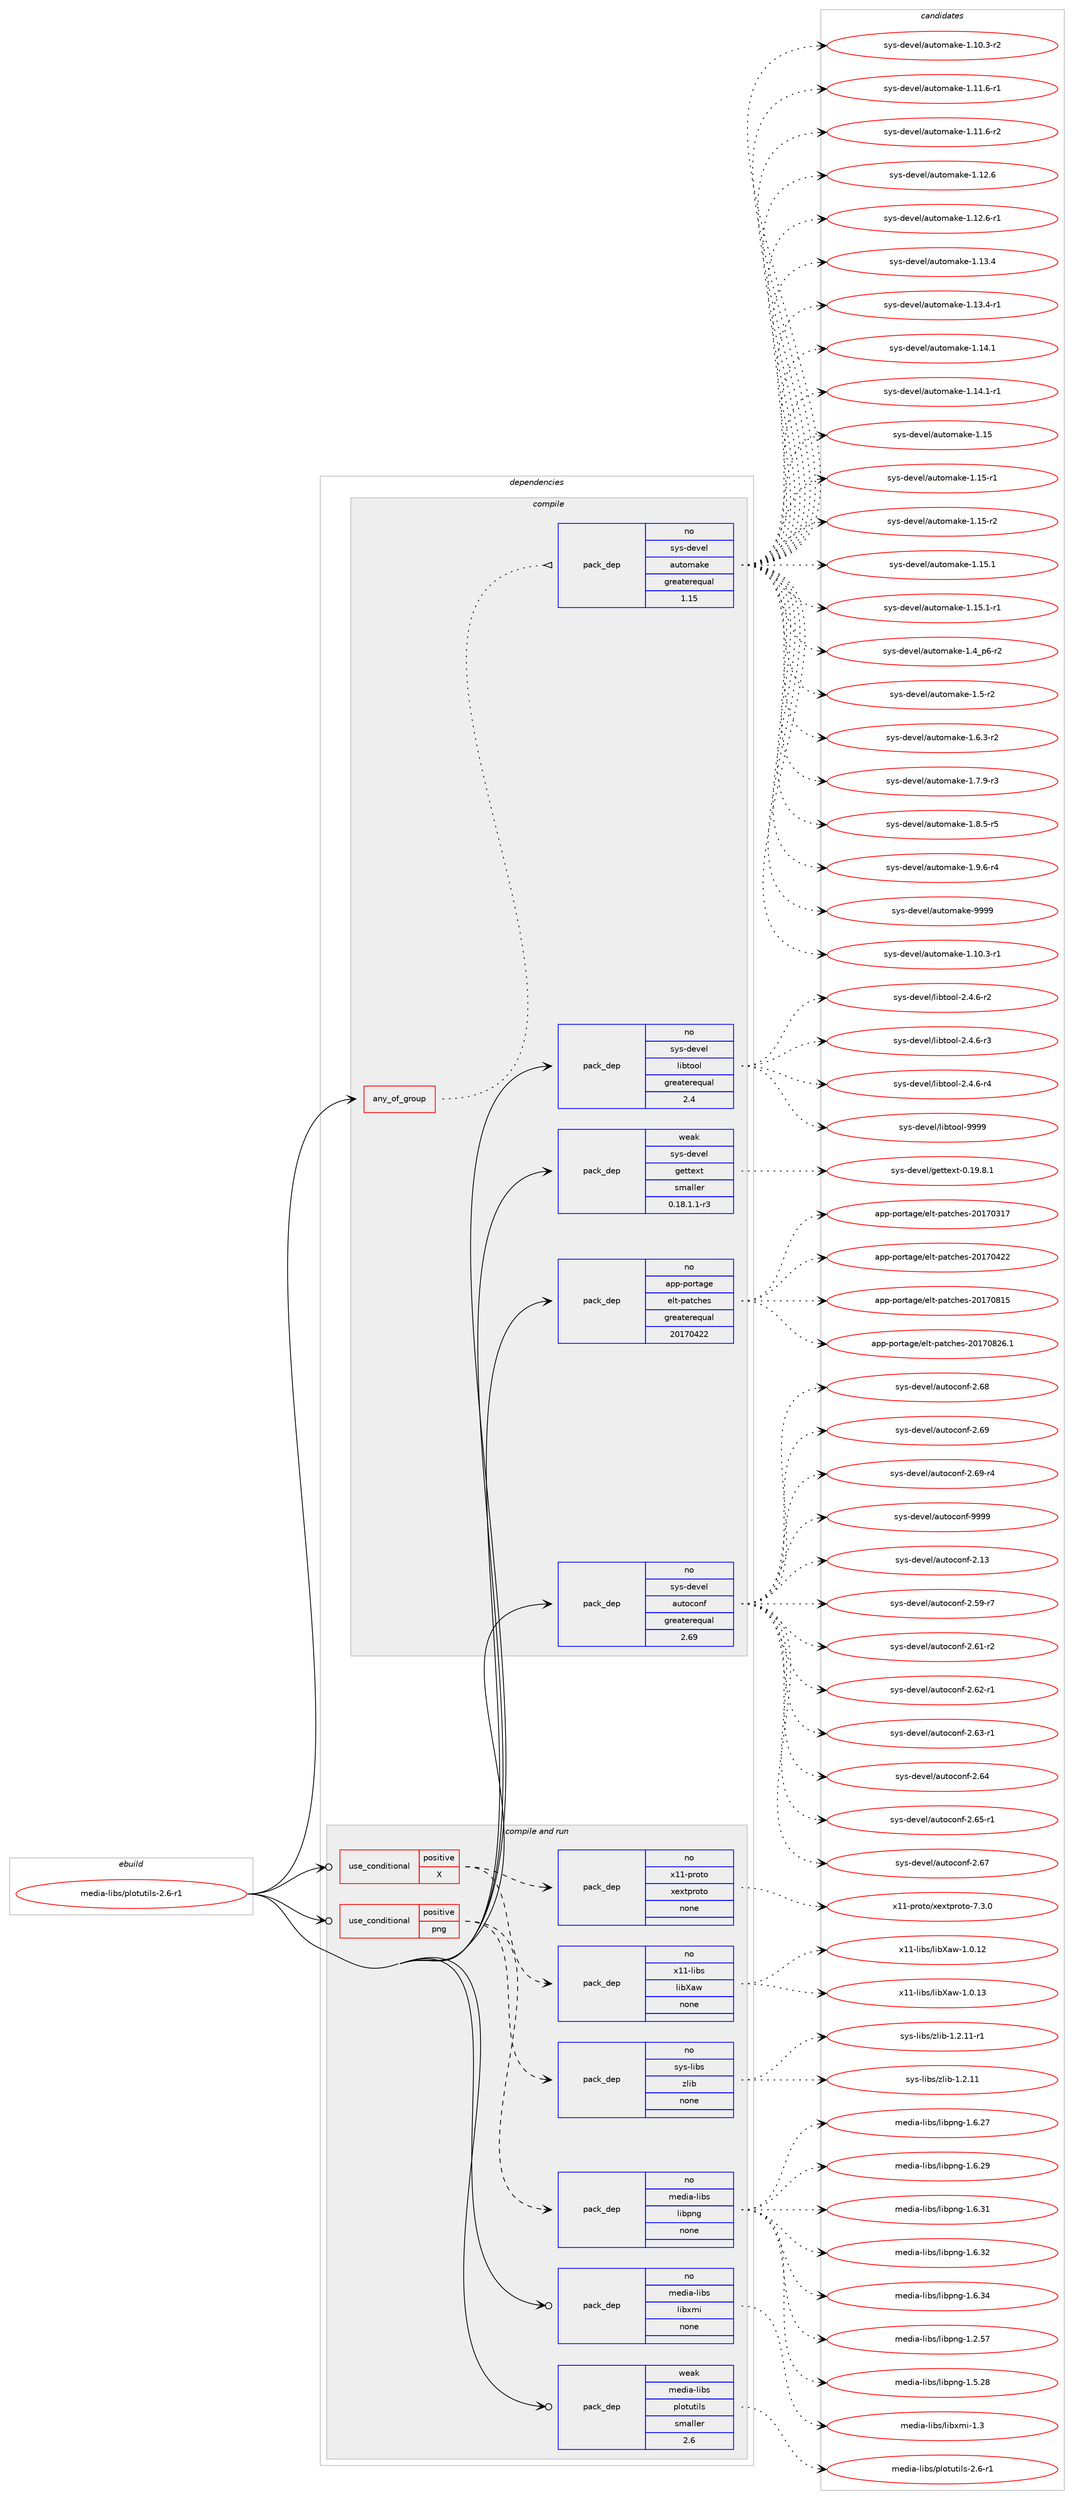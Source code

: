 digraph prolog {

# *************
# Graph options
# *************

newrank=true;
concentrate=true;
compound=true;
graph [rankdir=LR,fontname=Helvetica,fontsize=10,ranksep=1.5];#, ranksep=2.5, nodesep=0.2];
edge  [arrowhead=vee];
node  [fontname=Helvetica,fontsize=10];

# **********
# The ebuild
# **********

subgraph cluster_leftcol {
color=gray;
rank=same;
label=<<i>ebuild</i>>;
id [label="media-libs/plotutils-2.6-r1", color=red, width=4, href="../media-libs/plotutils-2.6-r1.svg"];
}

# ****************
# The dependencies
# ****************

subgraph cluster_midcol {
color=gray;
label=<<i>dependencies</i>>;
subgraph cluster_compile {
fillcolor="#eeeeee";
style=filled;
label=<<i>compile</i>>;
subgraph any5743 {
dependency369929 [label=<<TABLE BORDER="0" CELLBORDER="1" CELLSPACING="0" CELLPADDING="4"><TR><TD CELLPADDING="10">any_of_group</TD></TR></TABLE>>, shape=none, color=red];subgraph pack272644 {
dependency369930 [label=<<TABLE BORDER="0" CELLBORDER="1" CELLSPACING="0" CELLPADDING="4" WIDTH="220"><TR><TD ROWSPAN="6" CELLPADDING="30">pack_dep</TD></TR><TR><TD WIDTH="110">no</TD></TR><TR><TD>sys-devel</TD></TR><TR><TD>automake</TD></TR><TR><TD>greaterequal</TD></TR><TR><TD>1.15</TD></TR></TABLE>>, shape=none, color=blue];
}
dependency369929:e -> dependency369930:w [weight=20,style="dotted",arrowhead="oinv"];
}
id:e -> dependency369929:w [weight=20,style="solid",arrowhead="vee"];
subgraph pack272645 {
dependency369931 [label=<<TABLE BORDER="0" CELLBORDER="1" CELLSPACING="0" CELLPADDING="4" WIDTH="220"><TR><TD ROWSPAN="6" CELLPADDING="30">pack_dep</TD></TR><TR><TD WIDTH="110">no</TD></TR><TR><TD>app-portage</TD></TR><TR><TD>elt-patches</TD></TR><TR><TD>greaterequal</TD></TR><TR><TD>20170422</TD></TR></TABLE>>, shape=none, color=blue];
}
id:e -> dependency369931:w [weight=20,style="solid",arrowhead="vee"];
subgraph pack272646 {
dependency369932 [label=<<TABLE BORDER="0" CELLBORDER="1" CELLSPACING="0" CELLPADDING="4" WIDTH="220"><TR><TD ROWSPAN="6" CELLPADDING="30">pack_dep</TD></TR><TR><TD WIDTH="110">no</TD></TR><TR><TD>sys-devel</TD></TR><TR><TD>autoconf</TD></TR><TR><TD>greaterequal</TD></TR><TR><TD>2.69</TD></TR></TABLE>>, shape=none, color=blue];
}
id:e -> dependency369932:w [weight=20,style="solid",arrowhead="vee"];
subgraph pack272647 {
dependency369933 [label=<<TABLE BORDER="0" CELLBORDER="1" CELLSPACING="0" CELLPADDING="4" WIDTH="220"><TR><TD ROWSPAN="6" CELLPADDING="30">pack_dep</TD></TR><TR><TD WIDTH="110">no</TD></TR><TR><TD>sys-devel</TD></TR><TR><TD>libtool</TD></TR><TR><TD>greaterequal</TD></TR><TR><TD>2.4</TD></TR></TABLE>>, shape=none, color=blue];
}
id:e -> dependency369933:w [weight=20,style="solid",arrowhead="vee"];
subgraph pack272648 {
dependency369934 [label=<<TABLE BORDER="0" CELLBORDER="1" CELLSPACING="0" CELLPADDING="4" WIDTH="220"><TR><TD ROWSPAN="6" CELLPADDING="30">pack_dep</TD></TR><TR><TD WIDTH="110">weak</TD></TR><TR><TD>sys-devel</TD></TR><TR><TD>gettext</TD></TR><TR><TD>smaller</TD></TR><TR><TD>0.18.1.1-r3</TD></TR></TABLE>>, shape=none, color=blue];
}
id:e -> dependency369934:w [weight=20,style="solid",arrowhead="vee"];
}
subgraph cluster_compileandrun {
fillcolor="#eeeeee";
style=filled;
label=<<i>compile and run</i>>;
subgraph cond91397 {
dependency369935 [label=<<TABLE BORDER="0" CELLBORDER="1" CELLSPACING="0" CELLPADDING="4"><TR><TD ROWSPAN="3" CELLPADDING="10">use_conditional</TD></TR><TR><TD>positive</TD></TR><TR><TD>X</TD></TR></TABLE>>, shape=none, color=red];
subgraph pack272649 {
dependency369936 [label=<<TABLE BORDER="0" CELLBORDER="1" CELLSPACING="0" CELLPADDING="4" WIDTH="220"><TR><TD ROWSPAN="6" CELLPADDING="30">pack_dep</TD></TR><TR><TD WIDTH="110">no</TD></TR><TR><TD>x11-libs</TD></TR><TR><TD>libXaw</TD></TR><TR><TD>none</TD></TR><TR><TD></TD></TR></TABLE>>, shape=none, color=blue];
}
dependency369935:e -> dependency369936:w [weight=20,style="dashed",arrowhead="vee"];
subgraph pack272650 {
dependency369937 [label=<<TABLE BORDER="0" CELLBORDER="1" CELLSPACING="0" CELLPADDING="4" WIDTH="220"><TR><TD ROWSPAN="6" CELLPADDING="30">pack_dep</TD></TR><TR><TD WIDTH="110">no</TD></TR><TR><TD>x11-proto</TD></TR><TR><TD>xextproto</TD></TR><TR><TD>none</TD></TR><TR><TD></TD></TR></TABLE>>, shape=none, color=blue];
}
dependency369935:e -> dependency369937:w [weight=20,style="dashed",arrowhead="vee"];
}
id:e -> dependency369935:w [weight=20,style="solid",arrowhead="odotvee"];
subgraph cond91398 {
dependency369938 [label=<<TABLE BORDER="0" CELLBORDER="1" CELLSPACING="0" CELLPADDING="4"><TR><TD ROWSPAN="3" CELLPADDING="10">use_conditional</TD></TR><TR><TD>positive</TD></TR><TR><TD>png</TD></TR></TABLE>>, shape=none, color=red];
subgraph pack272651 {
dependency369939 [label=<<TABLE BORDER="0" CELLBORDER="1" CELLSPACING="0" CELLPADDING="4" WIDTH="220"><TR><TD ROWSPAN="6" CELLPADDING="30">pack_dep</TD></TR><TR><TD WIDTH="110">no</TD></TR><TR><TD>media-libs</TD></TR><TR><TD>libpng</TD></TR><TR><TD>none</TD></TR><TR><TD></TD></TR></TABLE>>, shape=none, color=blue];
}
dependency369938:e -> dependency369939:w [weight=20,style="dashed",arrowhead="vee"];
subgraph pack272652 {
dependency369940 [label=<<TABLE BORDER="0" CELLBORDER="1" CELLSPACING="0" CELLPADDING="4" WIDTH="220"><TR><TD ROWSPAN="6" CELLPADDING="30">pack_dep</TD></TR><TR><TD WIDTH="110">no</TD></TR><TR><TD>sys-libs</TD></TR><TR><TD>zlib</TD></TR><TR><TD>none</TD></TR><TR><TD></TD></TR></TABLE>>, shape=none, color=blue];
}
dependency369938:e -> dependency369940:w [weight=20,style="dashed",arrowhead="vee"];
}
id:e -> dependency369938:w [weight=20,style="solid",arrowhead="odotvee"];
subgraph pack272653 {
dependency369941 [label=<<TABLE BORDER="0" CELLBORDER="1" CELLSPACING="0" CELLPADDING="4" WIDTH="220"><TR><TD ROWSPAN="6" CELLPADDING="30">pack_dep</TD></TR><TR><TD WIDTH="110">no</TD></TR><TR><TD>media-libs</TD></TR><TR><TD>libxmi</TD></TR><TR><TD>none</TD></TR><TR><TD></TD></TR></TABLE>>, shape=none, color=blue];
}
id:e -> dependency369941:w [weight=20,style="solid",arrowhead="odotvee"];
subgraph pack272654 {
dependency369942 [label=<<TABLE BORDER="0" CELLBORDER="1" CELLSPACING="0" CELLPADDING="4" WIDTH="220"><TR><TD ROWSPAN="6" CELLPADDING="30">pack_dep</TD></TR><TR><TD WIDTH="110">weak</TD></TR><TR><TD>media-libs</TD></TR><TR><TD>plotutils</TD></TR><TR><TD>smaller</TD></TR><TR><TD>2.6</TD></TR></TABLE>>, shape=none, color=blue];
}
id:e -> dependency369942:w [weight=20,style="solid",arrowhead="odotvee"];
}
subgraph cluster_run {
fillcolor="#eeeeee";
style=filled;
label=<<i>run</i>>;
}
}

# **************
# The candidates
# **************

subgraph cluster_choices {
rank=same;
color=gray;
label=<<i>candidates</i>>;

subgraph choice272644 {
color=black;
nodesep=1;
choice11512111545100101118101108479711711611110997107101454946494846514511449 [label="sys-devel/automake-1.10.3-r1", color=red, width=4,href="../sys-devel/automake-1.10.3-r1.svg"];
choice11512111545100101118101108479711711611110997107101454946494846514511450 [label="sys-devel/automake-1.10.3-r2", color=red, width=4,href="../sys-devel/automake-1.10.3-r2.svg"];
choice11512111545100101118101108479711711611110997107101454946494946544511449 [label="sys-devel/automake-1.11.6-r1", color=red, width=4,href="../sys-devel/automake-1.11.6-r1.svg"];
choice11512111545100101118101108479711711611110997107101454946494946544511450 [label="sys-devel/automake-1.11.6-r2", color=red, width=4,href="../sys-devel/automake-1.11.6-r2.svg"];
choice1151211154510010111810110847971171161111099710710145494649504654 [label="sys-devel/automake-1.12.6", color=red, width=4,href="../sys-devel/automake-1.12.6.svg"];
choice11512111545100101118101108479711711611110997107101454946495046544511449 [label="sys-devel/automake-1.12.6-r1", color=red, width=4,href="../sys-devel/automake-1.12.6-r1.svg"];
choice1151211154510010111810110847971171161111099710710145494649514652 [label="sys-devel/automake-1.13.4", color=red, width=4,href="../sys-devel/automake-1.13.4.svg"];
choice11512111545100101118101108479711711611110997107101454946495146524511449 [label="sys-devel/automake-1.13.4-r1", color=red, width=4,href="../sys-devel/automake-1.13.4-r1.svg"];
choice1151211154510010111810110847971171161111099710710145494649524649 [label="sys-devel/automake-1.14.1", color=red, width=4,href="../sys-devel/automake-1.14.1.svg"];
choice11512111545100101118101108479711711611110997107101454946495246494511449 [label="sys-devel/automake-1.14.1-r1", color=red, width=4,href="../sys-devel/automake-1.14.1-r1.svg"];
choice115121115451001011181011084797117116111109971071014549464953 [label="sys-devel/automake-1.15", color=red, width=4,href="../sys-devel/automake-1.15.svg"];
choice1151211154510010111810110847971171161111099710710145494649534511449 [label="sys-devel/automake-1.15-r1", color=red, width=4,href="../sys-devel/automake-1.15-r1.svg"];
choice1151211154510010111810110847971171161111099710710145494649534511450 [label="sys-devel/automake-1.15-r2", color=red, width=4,href="../sys-devel/automake-1.15-r2.svg"];
choice1151211154510010111810110847971171161111099710710145494649534649 [label="sys-devel/automake-1.15.1", color=red, width=4,href="../sys-devel/automake-1.15.1.svg"];
choice11512111545100101118101108479711711611110997107101454946495346494511449 [label="sys-devel/automake-1.15.1-r1", color=red, width=4,href="../sys-devel/automake-1.15.1-r1.svg"];
choice115121115451001011181011084797117116111109971071014549465295112544511450 [label="sys-devel/automake-1.4_p6-r2", color=red, width=4,href="../sys-devel/automake-1.4_p6-r2.svg"];
choice11512111545100101118101108479711711611110997107101454946534511450 [label="sys-devel/automake-1.5-r2", color=red, width=4,href="../sys-devel/automake-1.5-r2.svg"];
choice115121115451001011181011084797117116111109971071014549465446514511450 [label="sys-devel/automake-1.6.3-r2", color=red, width=4,href="../sys-devel/automake-1.6.3-r2.svg"];
choice115121115451001011181011084797117116111109971071014549465546574511451 [label="sys-devel/automake-1.7.9-r3", color=red, width=4,href="../sys-devel/automake-1.7.9-r3.svg"];
choice115121115451001011181011084797117116111109971071014549465646534511453 [label="sys-devel/automake-1.8.5-r5", color=red, width=4,href="../sys-devel/automake-1.8.5-r5.svg"];
choice115121115451001011181011084797117116111109971071014549465746544511452 [label="sys-devel/automake-1.9.6-r4", color=red, width=4,href="../sys-devel/automake-1.9.6-r4.svg"];
choice115121115451001011181011084797117116111109971071014557575757 [label="sys-devel/automake-9999", color=red, width=4,href="../sys-devel/automake-9999.svg"];
dependency369930:e -> choice11512111545100101118101108479711711611110997107101454946494846514511449:w [style=dotted,weight="100"];
dependency369930:e -> choice11512111545100101118101108479711711611110997107101454946494846514511450:w [style=dotted,weight="100"];
dependency369930:e -> choice11512111545100101118101108479711711611110997107101454946494946544511449:w [style=dotted,weight="100"];
dependency369930:e -> choice11512111545100101118101108479711711611110997107101454946494946544511450:w [style=dotted,weight="100"];
dependency369930:e -> choice1151211154510010111810110847971171161111099710710145494649504654:w [style=dotted,weight="100"];
dependency369930:e -> choice11512111545100101118101108479711711611110997107101454946495046544511449:w [style=dotted,weight="100"];
dependency369930:e -> choice1151211154510010111810110847971171161111099710710145494649514652:w [style=dotted,weight="100"];
dependency369930:e -> choice11512111545100101118101108479711711611110997107101454946495146524511449:w [style=dotted,weight="100"];
dependency369930:e -> choice1151211154510010111810110847971171161111099710710145494649524649:w [style=dotted,weight="100"];
dependency369930:e -> choice11512111545100101118101108479711711611110997107101454946495246494511449:w [style=dotted,weight="100"];
dependency369930:e -> choice115121115451001011181011084797117116111109971071014549464953:w [style=dotted,weight="100"];
dependency369930:e -> choice1151211154510010111810110847971171161111099710710145494649534511449:w [style=dotted,weight="100"];
dependency369930:e -> choice1151211154510010111810110847971171161111099710710145494649534511450:w [style=dotted,weight="100"];
dependency369930:e -> choice1151211154510010111810110847971171161111099710710145494649534649:w [style=dotted,weight="100"];
dependency369930:e -> choice11512111545100101118101108479711711611110997107101454946495346494511449:w [style=dotted,weight="100"];
dependency369930:e -> choice115121115451001011181011084797117116111109971071014549465295112544511450:w [style=dotted,weight="100"];
dependency369930:e -> choice11512111545100101118101108479711711611110997107101454946534511450:w [style=dotted,weight="100"];
dependency369930:e -> choice115121115451001011181011084797117116111109971071014549465446514511450:w [style=dotted,weight="100"];
dependency369930:e -> choice115121115451001011181011084797117116111109971071014549465546574511451:w [style=dotted,weight="100"];
dependency369930:e -> choice115121115451001011181011084797117116111109971071014549465646534511453:w [style=dotted,weight="100"];
dependency369930:e -> choice115121115451001011181011084797117116111109971071014549465746544511452:w [style=dotted,weight="100"];
dependency369930:e -> choice115121115451001011181011084797117116111109971071014557575757:w [style=dotted,weight="100"];
}
subgraph choice272645 {
color=black;
nodesep=1;
choice97112112451121111141169710310147101108116451129711699104101115455048495548514955 [label="app-portage/elt-patches-20170317", color=red, width=4,href="../app-portage/elt-patches-20170317.svg"];
choice97112112451121111141169710310147101108116451129711699104101115455048495548525050 [label="app-portage/elt-patches-20170422", color=red, width=4,href="../app-portage/elt-patches-20170422.svg"];
choice97112112451121111141169710310147101108116451129711699104101115455048495548564953 [label="app-portage/elt-patches-20170815", color=red, width=4,href="../app-portage/elt-patches-20170815.svg"];
choice971121124511211111411697103101471011081164511297116991041011154550484955485650544649 [label="app-portage/elt-patches-20170826.1", color=red, width=4,href="../app-portage/elt-patches-20170826.1.svg"];
dependency369931:e -> choice97112112451121111141169710310147101108116451129711699104101115455048495548514955:w [style=dotted,weight="100"];
dependency369931:e -> choice97112112451121111141169710310147101108116451129711699104101115455048495548525050:w [style=dotted,weight="100"];
dependency369931:e -> choice97112112451121111141169710310147101108116451129711699104101115455048495548564953:w [style=dotted,weight="100"];
dependency369931:e -> choice971121124511211111411697103101471011081164511297116991041011154550484955485650544649:w [style=dotted,weight="100"];
}
subgraph choice272646 {
color=black;
nodesep=1;
choice115121115451001011181011084797117116111991111101024550464951 [label="sys-devel/autoconf-2.13", color=red, width=4,href="../sys-devel/autoconf-2.13.svg"];
choice1151211154510010111810110847971171161119911111010245504653574511455 [label="sys-devel/autoconf-2.59-r7", color=red, width=4,href="../sys-devel/autoconf-2.59-r7.svg"];
choice1151211154510010111810110847971171161119911111010245504654494511450 [label="sys-devel/autoconf-2.61-r2", color=red, width=4,href="../sys-devel/autoconf-2.61-r2.svg"];
choice1151211154510010111810110847971171161119911111010245504654504511449 [label="sys-devel/autoconf-2.62-r1", color=red, width=4,href="../sys-devel/autoconf-2.62-r1.svg"];
choice1151211154510010111810110847971171161119911111010245504654514511449 [label="sys-devel/autoconf-2.63-r1", color=red, width=4,href="../sys-devel/autoconf-2.63-r1.svg"];
choice115121115451001011181011084797117116111991111101024550465452 [label="sys-devel/autoconf-2.64", color=red, width=4,href="../sys-devel/autoconf-2.64.svg"];
choice1151211154510010111810110847971171161119911111010245504654534511449 [label="sys-devel/autoconf-2.65-r1", color=red, width=4,href="../sys-devel/autoconf-2.65-r1.svg"];
choice115121115451001011181011084797117116111991111101024550465455 [label="sys-devel/autoconf-2.67", color=red, width=4,href="../sys-devel/autoconf-2.67.svg"];
choice115121115451001011181011084797117116111991111101024550465456 [label="sys-devel/autoconf-2.68", color=red, width=4,href="../sys-devel/autoconf-2.68.svg"];
choice115121115451001011181011084797117116111991111101024550465457 [label="sys-devel/autoconf-2.69", color=red, width=4,href="../sys-devel/autoconf-2.69.svg"];
choice1151211154510010111810110847971171161119911111010245504654574511452 [label="sys-devel/autoconf-2.69-r4", color=red, width=4,href="../sys-devel/autoconf-2.69-r4.svg"];
choice115121115451001011181011084797117116111991111101024557575757 [label="sys-devel/autoconf-9999", color=red, width=4,href="../sys-devel/autoconf-9999.svg"];
dependency369932:e -> choice115121115451001011181011084797117116111991111101024550464951:w [style=dotted,weight="100"];
dependency369932:e -> choice1151211154510010111810110847971171161119911111010245504653574511455:w [style=dotted,weight="100"];
dependency369932:e -> choice1151211154510010111810110847971171161119911111010245504654494511450:w [style=dotted,weight="100"];
dependency369932:e -> choice1151211154510010111810110847971171161119911111010245504654504511449:w [style=dotted,weight="100"];
dependency369932:e -> choice1151211154510010111810110847971171161119911111010245504654514511449:w [style=dotted,weight="100"];
dependency369932:e -> choice115121115451001011181011084797117116111991111101024550465452:w [style=dotted,weight="100"];
dependency369932:e -> choice1151211154510010111810110847971171161119911111010245504654534511449:w [style=dotted,weight="100"];
dependency369932:e -> choice115121115451001011181011084797117116111991111101024550465455:w [style=dotted,weight="100"];
dependency369932:e -> choice115121115451001011181011084797117116111991111101024550465456:w [style=dotted,weight="100"];
dependency369932:e -> choice115121115451001011181011084797117116111991111101024550465457:w [style=dotted,weight="100"];
dependency369932:e -> choice1151211154510010111810110847971171161119911111010245504654574511452:w [style=dotted,weight="100"];
dependency369932:e -> choice115121115451001011181011084797117116111991111101024557575757:w [style=dotted,weight="100"];
}
subgraph choice272647 {
color=black;
nodesep=1;
choice1151211154510010111810110847108105981161111111084550465246544511450 [label="sys-devel/libtool-2.4.6-r2", color=red, width=4,href="../sys-devel/libtool-2.4.6-r2.svg"];
choice1151211154510010111810110847108105981161111111084550465246544511451 [label="sys-devel/libtool-2.4.6-r3", color=red, width=4,href="../sys-devel/libtool-2.4.6-r3.svg"];
choice1151211154510010111810110847108105981161111111084550465246544511452 [label="sys-devel/libtool-2.4.6-r4", color=red, width=4,href="../sys-devel/libtool-2.4.6-r4.svg"];
choice1151211154510010111810110847108105981161111111084557575757 [label="sys-devel/libtool-9999", color=red, width=4,href="../sys-devel/libtool-9999.svg"];
dependency369933:e -> choice1151211154510010111810110847108105981161111111084550465246544511450:w [style=dotted,weight="100"];
dependency369933:e -> choice1151211154510010111810110847108105981161111111084550465246544511451:w [style=dotted,weight="100"];
dependency369933:e -> choice1151211154510010111810110847108105981161111111084550465246544511452:w [style=dotted,weight="100"];
dependency369933:e -> choice1151211154510010111810110847108105981161111111084557575757:w [style=dotted,weight="100"];
}
subgraph choice272648 {
color=black;
nodesep=1;
choice1151211154510010111810110847103101116116101120116454846495746564649 [label="sys-devel/gettext-0.19.8.1", color=red, width=4,href="../sys-devel/gettext-0.19.8.1.svg"];
dependency369934:e -> choice1151211154510010111810110847103101116116101120116454846495746564649:w [style=dotted,weight="100"];
}
subgraph choice272649 {
color=black;
nodesep=1;
choice120494945108105981154710810598889711945494648464950 [label="x11-libs/libXaw-1.0.12", color=red, width=4,href="../x11-libs/libXaw-1.0.12.svg"];
choice120494945108105981154710810598889711945494648464951 [label="x11-libs/libXaw-1.0.13", color=red, width=4,href="../x11-libs/libXaw-1.0.13.svg"];
dependency369936:e -> choice120494945108105981154710810598889711945494648464950:w [style=dotted,weight="100"];
dependency369936:e -> choice120494945108105981154710810598889711945494648464951:w [style=dotted,weight="100"];
}
subgraph choice272650 {
color=black;
nodesep=1;
choice12049494511211411111611147120101120116112114111116111455546514648 [label="x11-proto/xextproto-7.3.0", color=red, width=4,href="../x11-proto/xextproto-7.3.0.svg"];
dependency369937:e -> choice12049494511211411111611147120101120116112114111116111455546514648:w [style=dotted,weight="100"];
}
subgraph choice272651 {
color=black;
nodesep=1;
choice109101100105974510810598115471081059811211010345494650465355 [label="media-libs/libpng-1.2.57", color=red, width=4,href="../media-libs/libpng-1.2.57.svg"];
choice109101100105974510810598115471081059811211010345494653465056 [label="media-libs/libpng-1.5.28", color=red, width=4,href="../media-libs/libpng-1.5.28.svg"];
choice109101100105974510810598115471081059811211010345494654465055 [label="media-libs/libpng-1.6.27", color=red, width=4,href="../media-libs/libpng-1.6.27.svg"];
choice109101100105974510810598115471081059811211010345494654465057 [label="media-libs/libpng-1.6.29", color=red, width=4,href="../media-libs/libpng-1.6.29.svg"];
choice109101100105974510810598115471081059811211010345494654465149 [label="media-libs/libpng-1.6.31", color=red, width=4,href="../media-libs/libpng-1.6.31.svg"];
choice109101100105974510810598115471081059811211010345494654465150 [label="media-libs/libpng-1.6.32", color=red, width=4,href="../media-libs/libpng-1.6.32.svg"];
choice109101100105974510810598115471081059811211010345494654465152 [label="media-libs/libpng-1.6.34", color=red, width=4,href="../media-libs/libpng-1.6.34.svg"];
dependency369939:e -> choice109101100105974510810598115471081059811211010345494650465355:w [style=dotted,weight="100"];
dependency369939:e -> choice109101100105974510810598115471081059811211010345494653465056:w [style=dotted,weight="100"];
dependency369939:e -> choice109101100105974510810598115471081059811211010345494654465055:w [style=dotted,weight="100"];
dependency369939:e -> choice109101100105974510810598115471081059811211010345494654465057:w [style=dotted,weight="100"];
dependency369939:e -> choice109101100105974510810598115471081059811211010345494654465149:w [style=dotted,weight="100"];
dependency369939:e -> choice109101100105974510810598115471081059811211010345494654465150:w [style=dotted,weight="100"];
dependency369939:e -> choice109101100105974510810598115471081059811211010345494654465152:w [style=dotted,weight="100"];
}
subgraph choice272652 {
color=black;
nodesep=1;
choice1151211154510810598115471221081059845494650464949 [label="sys-libs/zlib-1.2.11", color=red, width=4,href="../sys-libs/zlib-1.2.11.svg"];
choice11512111545108105981154712210810598454946504649494511449 [label="sys-libs/zlib-1.2.11-r1", color=red, width=4,href="../sys-libs/zlib-1.2.11-r1.svg"];
dependency369940:e -> choice1151211154510810598115471221081059845494650464949:w [style=dotted,weight="100"];
dependency369940:e -> choice11512111545108105981154712210810598454946504649494511449:w [style=dotted,weight="100"];
}
subgraph choice272653 {
color=black;
nodesep=1;
choice109101100105974510810598115471081059812010910545494651 [label="media-libs/libxmi-1.3", color=red, width=4,href="../media-libs/libxmi-1.3.svg"];
dependency369941:e -> choice109101100105974510810598115471081059812010910545494651:w [style=dotted,weight="100"];
}
subgraph choice272654 {
color=black;
nodesep=1;
choice10910110010597451081059811547112108111116117116105108115455046544511449 [label="media-libs/plotutils-2.6-r1", color=red, width=4,href="../media-libs/plotutils-2.6-r1.svg"];
dependency369942:e -> choice10910110010597451081059811547112108111116117116105108115455046544511449:w [style=dotted,weight="100"];
}
}

}
